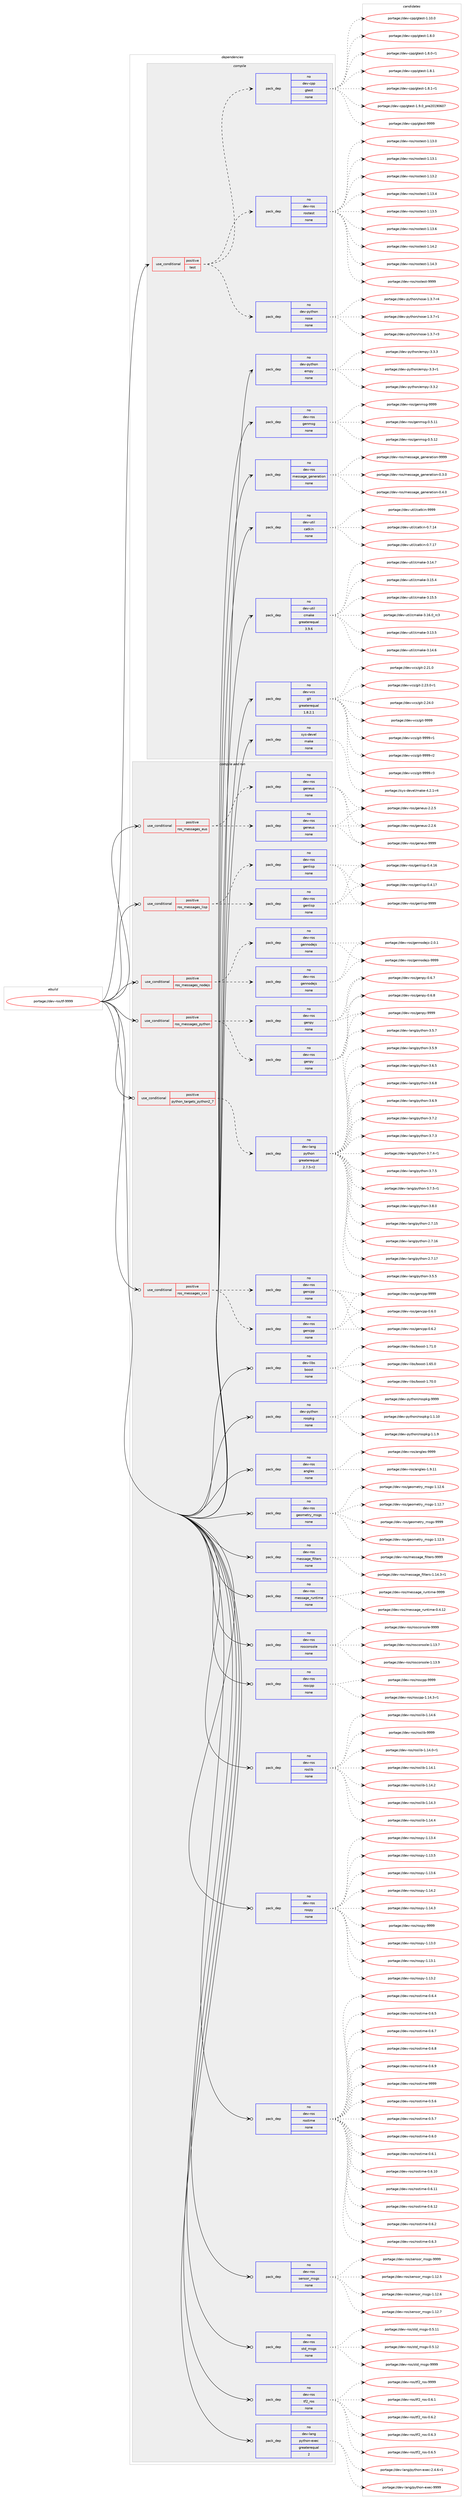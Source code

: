digraph prolog {

# *************
# Graph options
# *************

newrank=true;
concentrate=true;
compound=true;
graph [rankdir=LR,fontname=Helvetica,fontsize=10,ranksep=1.5];#, ranksep=2.5, nodesep=0.2];
edge  [arrowhead=vee];
node  [fontname=Helvetica,fontsize=10];

# **********
# The ebuild
# **********

subgraph cluster_leftcol {
color=gray;
rank=same;
label=<<i>ebuild</i>>;
id [label="portage://dev-ros/tf-9999", color=red, width=4, href="../dev-ros/tf-9999.svg"];
}

# ****************
# The dependencies
# ****************

subgraph cluster_midcol {
color=gray;
label=<<i>dependencies</i>>;
subgraph cluster_compile {
fillcolor="#eeeeee";
style=filled;
label=<<i>compile</i>>;
subgraph cond45490 {
dependency205783 [label=<<TABLE BORDER="0" CELLBORDER="1" CELLSPACING="0" CELLPADDING="4"><TR><TD ROWSPAN="3" CELLPADDING="10">use_conditional</TD></TR><TR><TD>positive</TD></TR><TR><TD>test</TD></TR></TABLE>>, shape=none, color=red];
subgraph pack156865 {
dependency205784 [label=<<TABLE BORDER="0" CELLBORDER="1" CELLSPACING="0" CELLPADDING="4" WIDTH="220"><TR><TD ROWSPAN="6" CELLPADDING="30">pack_dep</TD></TR><TR><TD WIDTH="110">no</TD></TR><TR><TD>dev-ros</TD></TR><TR><TD>rostest</TD></TR><TR><TD>none</TD></TR><TR><TD></TD></TR></TABLE>>, shape=none, color=blue];
}
dependency205783:e -> dependency205784:w [weight=20,style="dashed",arrowhead="vee"];
subgraph pack156866 {
dependency205785 [label=<<TABLE BORDER="0" CELLBORDER="1" CELLSPACING="0" CELLPADDING="4" WIDTH="220"><TR><TD ROWSPAN="6" CELLPADDING="30">pack_dep</TD></TR><TR><TD WIDTH="110">no</TD></TR><TR><TD>dev-cpp</TD></TR><TR><TD>gtest</TD></TR><TR><TD>none</TD></TR><TR><TD></TD></TR></TABLE>>, shape=none, color=blue];
}
dependency205783:e -> dependency205785:w [weight=20,style="dashed",arrowhead="vee"];
subgraph pack156867 {
dependency205786 [label=<<TABLE BORDER="0" CELLBORDER="1" CELLSPACING="0" CELLPADDING="4" WIDTH="220"><TR><TD ROWSPAN="6" CELLPADDING="30">pack_dep</TD></TR><TR><TD WIDTH="110">no</TD></TR><TR><TD>dev-python</TD></TR><TR><TD>nose</TD></TR><TR><TD>none</TD></TR><TR><TD></TD></TR></TABLE>>, shape=none, color=blue];
}
dependency205783:e -> dependency205786:w [weight=20,style="dashed",arrowhead="vee"];
}
id:e -> dependency205783:w [weight=20,style="solid",arrowhead="vee"];
subgraph pack156868 {
dependency205787 [label=<<TABLE BORDER="0" CELLBORDER="1" CELLSPACING="0" CELLPADDING="4" WIDTH="220"><TR><TD ROWSPAN="6" CELLPADDING="30">pack_dep</TD></TR><TR><TD WIDTH="110">no</TD></TR><TR><TD>dev-python</TD></TR><TR><TD>empy</TD></TR><TR><TD>none</TD></TR><TR><TD></TD></TR></TABLE>>, shape=none, color=blue];
}
id:e -> dependency205787:w [weight=20,style="solid",arrowhead="vee"];
subgraph pack156869 {
dependency205788 [label=<<TABLE BORDER="0" CELLBORDER="1" CELLSPACING="0" CELLPADDING="4" WIDTH="220"><TR><TD ROWSPAN="6" CELLPADDING="30">pack_dep</TD></TR><TR><TD WIDTH="110">no</TD></TR><TR><TD>dev-ros</TD></TR><TR><TD>genmsg</TD></TR><TR><TD>none</TD></TR><TR><TD></TD></TR></TABLE>>, shape=none, color=blue];
}
id:e -> dependency205788:w [weight=20,style="solid",arrowhead="vee"];
subgraph pack156870 {
dependency205789 [label=<<TABLE BORDER="0" CELLBORDER="1" CELLSPACING="0" CELLPADDING="4" WIDTH="220"><TR><TD ROWSPAN="6" CELLPADDING="30">pack_dep</TD></TR><TR><TD WIDTH="110">no</TD></TR><TR><TD>dev-ros</TD></TR><TR><TD>message_generation</TD></TR><TR><TD>none</TD></TR><TR><TD></TD></TR></TABLE>>, shape=none, color=blue];
}
id:e -> dependency205789:w [weight=20,style="solid",arrowhead="vee"];
subgraph pack156871 {
dependency205790 [label=<<TABLE BORDER="0" CELLBORDER="1" CELLSPACING="0" CELLPADDING="4" WIDTH="220"><TR><TD ROWSPAN="6" CELLPADDING="30">pack_dep</TD></TR><TR><TD WIDTH="110">no</TD></TR><TR><TD>dev-util</TD></TR><TR><TD>catkin</TD></TR><TR><TD>none</TD></TR><TR><TD></TD></TR></TABLE>>, shape=none, color=blue];
}
id:e -> dependency205790:w [weight=20,style="solid",arrowhead="vee"];
subgraph pack156872 {
dependency205791 [label=<<TABLE BORDER="0" CELLBORDER="1" CELLSPACING="0" CELLPADDING="4" WIDTH="220"><TR><TD ROWSPAN="6" CELLPADDING="30">pack_dep</TD></TR><TR><TD WIDTH="110">no</TD></TR><TR><TD>dev-util</TD></TR><TR><TD>cmake</TD></TR><TR><TD>greaterequal</TD></TR><TR><TD>3.9.6</TD></TR></TABLE>>, shape=none, color=blue];
}
id:e -> dependency205791:w [weight=20,style="solid",arrowhead="vee"];
subgraph pack156873 {
dependency205792 [label=<<TABLE BORDER="0" CELLBORDER="1" CELLSPACING="0" CELLPADDING="4" WIDTH="220"><TR><TD ROWSPAN="6" CELLPADDING="30">pack_dep</TD></TR><TR><TD WIDTH="110">no</TD></TR><TR><TD>dev-vcs</TD></TR><TR><TD>git</TD></TR><TR><TD>greaterequal</TD></TR><TR><TD>1.8.2.1</TD></TR></TABLE>>, shape=none, color=blue];
}
id:e -> dependency205792:w [weight=20,style="solid",arrowhead="vee"];
subgraph pack156874 {
dependency205793 [label=<<TABLE BORDER="0" CELLBORDER="1" CELLSPACING="0" CELLPADDING="4" WIDTH="220"><TR><TD ROWSPAN="6" CELLPADDING="30">pack_dep</TD></TR><TR><TD WIDTH="110">no</TD></TR><TR><TD>sys-devel</TD></TR><TR><TD>make</TD></TR><TR><TD>none</TD></TR><TR><TD></TD></TR></TABLE>>, shape=none, color=blue];
}
id:e -> dependency205793:w [weight=20,style="solid",arrowhead="vee"];
}
subgraph cluster_compileandrun {
fillcolor="#eeeeee";
style=filled;
label=<<i>compile and run</i>>;
subgraph cond45491 {
dependency205794 [label=<<TABLE BORDER="0" CELLBORDER="1" CELLSPACING="0" CELLPADDING="4"><TR><TD ROWSPAN="3" CELLPADDING="10">use_conditional</TD></TR><TR><TD>positive</TD></TR><TR><TD>python_targets_python2_7</TD></TR></TABLE>>, shape=none, color=red];
subgraph pack156875 {
dependency205795 [label=<<TABLE BORDER="0" CELLBORDER="1" CELLSPACING="0" CELLPADDING="4" WIDTH="220"><TR><TD ROWSPAN="6" CELLPADDING="30">pack_dep</TD></TR><TR><TD WIDTH="110">no</TD></TR><TR><TD>dev-lang</TD></TR><TR><TD>python</TD></TR><TR><TD>greaterequal</TD></TR><TR><TD>2.7.5-r2</TD></TR></TABLE>>, shape=none, color=blue];
}
dependency205794:e -> dependency205795:w [weight=20,style="dashed",arrowhead="vee"];
}
id:e -> dependency205794:w [weight=20,style="solid",arrowhead="odotvee"];
subgraph cond45492 {
dependency205796 [label=<<TABLE BORDER="0" CELLBORDER="1" CELLSPACING="0" CELLPADDING="4"><TR><TD ROWSPAN="3" CELLPADDING="10">use_conditional</TD></TR><TR><TD>positive</TD></TR><TR><TD>ros_messages_cxx</TD></TR></TABLE>>, shape=none, color=red];
subgraph pack156876 {
dependency205797 [label=<<TABLE BORDER="0" CELLBORDER="1" CELLSPACING="0" CELLPADDING="4" WIDTH="220"><TR><TD ROWSPAN="6" CELLPADDING="30">pack_dep</TD></TR><TR><TD WIDTH="110">no</TD></TR><TR><TD>dev-ros</TD></TR><TR><TD>gencpp</TD></TR><TR><TD>none</TD></TR><TR><TD></TD></TR></TABLE>>, shape=none, color=blue];
}
dependency205796:e -> dependency205797:w [weight=20,style="dashed",arrowhead="vee"];
subgraph pack156877 {
dependency205798 [label=<<TABLE BORDER="0" CELLBORDER="1" CELLSPACING="0" CELLPADDING="4" WIDTH="220"><TR><TD ROWSPAN="6" CELLPADDING="30">pack_dep</TD></TR><TR><TD WIDTH="110">no</TD></TR><TR><TD>dev-ros</TD></TR><TR><TD>gencpp</TD></TR><TR><TD>none</TD></TR><TR><TD></TD></TR></TABLE>>, shape=none, color=blue];
}
dependency205796:e -> dependency205798:w [weight=20,style="dashed",arrowhead="vee"];
}
id:e -> dependency205796:w [weight=20,style="solid",arrowhead="odotvee"];
subgraph cond45493 {
dependency205799 [label=<<TABLE BORDER="0" CELLBORDER="1" CELLSPACING="0" CELLPADDING="4"><TR><TD ROWSPAN="3" CELLPADDING="10">use_conditional</TD></TR><TR><TD>positive</TD></TR><TR><TD>ros_messages_eus</TD></TR></TABLE>>, shape=none, color=red];
subgraph pack156878 {
dependency205800 [label=<<TABLE BORDER="0" CELLBORDER="1" CELLSPACING="0" CELLPADDING="4" WIDTH="220"><TR><TD ROWSPAN="6" CELLPADDING="30">pack_dep</TD></TR><TR><TD WIDTH="110">no</TD></TR><TR><TD>dev-ros</TD></TR><TR><TD>geneus</TD></TR><TR><TD>none</TD></TR><TR><TD></TD></TR></TABLE>>, shape=none, color=blue];
}
dependency205799:e -> dependency205800:w [weight=20,style="dashed",arrowhead="vee"];
subgraph pack156879 {
dependency205801 [label=<<TABLE BORDER="0" CELLBORDER="1" CELLSPACING="0" CELLPADDING="4" WIDTH="220"><TR><TD ROWSPAN="6" CELLPADDING="30">pack_dep</TD></TR><TR><TD WIDTH="110">no</TD></TR><TR><TD>dev-ros</TD></TR><TR><TD>geneus</TD></TR><TR><TD>none</TD></TR><TR><TD></TD></TR></TABLE>>, shape=none, color=blue];
}
dependency205799:e -> dependency205801:w [weight=20,style="dashed",arrowhead="vee"];
}
id:e -> dependency205799:w [weight=20,style="solid",arrowhead="odotvee"];
subgraph cond45494 {
dependency205802 [label=<<TABLE BORDER="0" CELLBORDER="1" CELLSPACING="0" CELLPADDING="4"><TR><TD ROWSPAN="3" CELLPADDING="10">use_conditional</TD></TR><TR><TD>positive</TD></TR><TR><TD>ros_messages_lisp</TD></TR></TABLE>>, shape=none, color=red];
subgraph pack156880 {
dependency205803 [label=<<TABLE BORDER="0" CELLBORDER="1" CELLSPACING="0" CELLPADDING="4" WIDTH="220"><TR><TD ROWSPAN="6" CELLPADDING="30">pack_dep</TD></TR><TR><TD WIDTH="110">no</TD></TR><TR><TD>dev-ros</TD></TR><TR><TD>genlisp</TD></TR><TR><TD>none</TD></TR><TR><TD></TD></TR></TABLE>>, shape=none, color=blue];
}
dependency205802:e -> dependency205803:w [weight=20,style="dashed",arrowhead="vee"];
subgraph pack156881 {
dependency205804 [label=<<TABLE BORDER="0" CELLBORDER="1" CELLSPACING="0" CELLPADDING="4" WIDTH="220"><TR><TD ROWSPAN="6" CELLPADDING="30">pack_dep</TD></TR><TR><TD WIDTH="110">no</TD></TR><TR><TD>dev-ros</TD></TR><TR><TD>genlisp</TD></TR><TR><TD>none</TD></TR><TR><TD></TD></TR></TABLE>>, shape=none, color=blue];
}
dependency205802:e -> dependency205804:w [weight=20,style="dashed",arrowhead="vee"];
}
id:e -> dependency205802:w [weight=20,style="solid",arrowhead="odotvee"];
subgraph cond45495 {
dependency205805 [label=<<TABLE BORDER="0" CELLBORDER="1" CELLSPACING="0" CELLPADDING="4"><TR><TD ROWSPAN="3" CELLPADDING="10">use_conditional</TD></TR><TR><TD>positive</TD></TR><TR><TD>ros_messages_nodejs</TD></TR></TABLE>>, shape=none, color=red];
subgraph pack156882 {
dependency205806 [label=<<TABLE BORDER="0" CELLBORDER="1" CELLSPACING="0" CELLPADDING="4" WIDTH="220"><TR><TD ROWSPAN="6" CELLPADDING="30">pack_dep</TD></TR><TR><TD WIDTH="110">no</TD></TR><TR><TD>dev-ros</TD></TR><TR><TD>gennodejs</TD></TR><TR><TD>none</TD></TR><TR><TD></TD></TR></TABLE>>, shape=none, color=blue];
}
dependency205805:e -> dependency205806:w [weight=20,style="dashed",arrowhead="vee"];
subgraph pack156883 {
dependency205807 [label=<<TABLE BORDER="0" CELLBORDER="1" CELLSPACING="0" CELLPADDING="4" WIDTH="220"><TR><TD ROWSPAN="6" CELLPADDING="30">pack_dep</TD></TR><TR><TD WIDTH="110">no</TD></TR><TR><TD>dev-ros</TD></TR><TR><TD>gennodejs</TD></TR><TR><TD>none</TD></TR><TR><TD></TD></TR></TABLE>>, shape=none, color=blue];
}
dependency205805:e -> dependency205807:w [weight=20,style="dashed",arrowhead="vee"];
}
id:e -> dependency205805:w [weight=20,style="solid",arrowhead="odotvee"];
subgraph cond45496 {
dependency205808 [label=<<TABLE BORDER="0" CELLBORDER="1" CELLSPACING="0" CELLPADDING="4"><TR><TD ROWSPAN="3" CELLPADDING="10">use_conditional</TD></TR><TR><TD>positive</TD></TR><TR><TD>ros_messages_python</TD></TR></TABLE>>, shape=none, color=red];
subgraph pack156884 {
dependency205809 [label=<<TABLE BORDER="0" CELLBORDER="1" CELLSPACING="0" CELLPADDING="4" WIDTH="220"><TR><TD ROWSPAN="6" CELLPADDING="30">pack_dep</TD></TR><TR><TD WIDTH="110">no</TD></TR><TR><TD>dev-ros</TD></TR><TR><TD>genpy</TD></TR><TR><TD>none</TD></TR><TR><TD></TD></TR></TABLE>>, shape=none, color=blue];
}
dependency205808:e -> dependency205809:w [weight=20,style="dashed",arrowhead="vee"];
subgraph pack156885 {
dependency205810 [label=<<TABLE BORDER="0" CELLBORDER="1" CELLSPACING="0" CELLPADDING="4" WIDTH="220"><TR><TD ROWSPAN="6" CELLPADDING="30">pack_dep</TD></TR><TR><TD WIDTH="110">no</TD></TR><TR><TD>dev-ros</TD></TR><TR><TD>genpy</TD></TR><TR><TD>none</TD></TR><TR><TD></TD></TR></TABLE>>, shape=none, color=blue];
}
dependency205808:e -> dependency205810:w [weight=20,style="dashed",arrowhead="vee"];
}
id:e -> dependency205808:w [weight=20,style="solid",arrowhead="odotvee"];
subgraph pack156886 {
dependency205811 [label=<<TABLE BORDER="0" CELLBORDER="1" CELLSPACING="0" CELLPADDING="4" WIDTH="220"><TR><TD ROWSPAN="6" CELLPADDING="30">pack_dep</TD></TR><TR><TD WIDTH="110">no</TD></TR><TR><TD>dev-lang</TD></TR><TR><TD>python-exec</TD></TR><TR><TD>greaterequal</TD></TR><TR><TD>2</TD></TR></TABLE>>, shape=none, color=blue];
}
id:e -> dependency205811:w [weight=20,style="solid",arrowhead="odotvee"];
subgraph pack156887 {
dependency205812 [label=<<TABLE BORDER="0" CELLBORDER="1" CELLSPACING="0" CELLPADDING="4" WIDTH="220"><TR><TD ROWSPAN="6" CELLPADDING="30">pack_dep</TD></TR><TR><TD WIDTH="110">no</TD></TR><TR><TD>dev-libs</TD></TR><TR><TD>boost</TD></TR><TR><TD>none</TD></TR><TR><TD></TD></TR></TABLE>>, shape=none, color=blue];
}
id:e -> dependency205812:w [weight=20,style="solid",arrowhead="odotvee"];
subgraph pack156888 {
dependency205813 [label=<<TABLE BORDER="0" CELLBORDER="1" CELLSPACING="0" CELLPADDING="4" WIDTH="220"><TR><TD ROWSPAN="6" CELLPADDING="30">pack_dep</TD></TR><TR><TD WIDTH="110">no</TD></TR><TR><TD>dev-python</TD></TR><TR><TD>rospkg</TD></TR><TR><TD>none</TD></TR><TR><TD></TD></TR></TABLE>>, shape=none, color=blue];
}
id:e -> dependency205813:w [weight=20,style="solid",arrowhead="odotvee"];
subgraph pack156889 {
dependency205814 [label=<<TABLE BORDER="0" CELLBORDER="1" CELLSPACING="0" CELLPADDING="4" WIDTH="220"><TR><TD ROWSPAN="6" CELLPADDING="30">pack_dep</TD></TR><TR><TD WIDTH="110">no</TD></TR><TR><TD>dev-ros</TD></TR><TR><TD>angles</TD></TR><TR><TD>none</TD></TR><TR><TD></TD></TR></TABLE>>, shape=none, color=blue];
}
id:e -> dependency205814:w [weight=20,style="solid",arrowhead="odotvee"];
subgraph pack156890 {
dependency205815 [label=<<TABLE BORDER="0" CELLBORDER="1" CELLSPACING="0" CELLPADDING="4" WIDTH="220"><TR><TD ROWSPAN="6" CELLPADDING="30">pack_dep</TD></TR><TR><TD WIDTH="110">no</TD></TR><TR><TD>dev-ros</TD></TR><TR><TD>geometry_msgs</TD></TR><TR><TD>none</TD></TR><TR><TD></TD></TR></TABLE>>, shape=none, color=blue];
}
id:e -> dependency205815:w [weight=20,style="solid",arrowhead="odotvee"];
subgraph pack156891 {
dependency205816 [label=<<TABLE BORDER="0" CELLBORDER="1" CELLSPACING="0" CELLPADDING="4" WIDTH="220"><TR><TD ROWSPAN="6" CELLPADDING="30">pack_dep</TD></TR><TR><TD WIDTH="110">no</TD></TR><TR><TD>dev-ros</TD></TR><TR><TD>message_filters</TD></TR><TR><TD>none</TD></TR><TR><TD></TD></TR></TABLE>>, shape=none, color=blue];
}
id:e -> dependency205816:w [weight=20,style="solid",arrowhead="odotvee"];
subgraph pack156892 {
dependency205817 [label=<<TABLE BORDER="0" CELLBORDER="1" CELLSPACING="0" CELLPADDING="4" WIDTH="220"><TR><TD ROWSPAN="6" CELLPADDING="30">pack_dep</TD></TR><TR><TD WIDTH="110">no</TD></TR><TR><TD>dev-ros</TD></TR><TR><TD>message_runtime</TD></TR><TR><TD>none</TD></TR><TR><TD></TD></TR></TABLE>>, shape=none, color=blue];
}
id:e -> dependency205817:w [weight=20,style="solid",arrowhead="odotvee"];
subgraph pack156893 {
dependency205818 [label=<<TABLE BORDER="0" CELLBORDER="1" CELLSPACING="0" CELLPADDING="4" WIDTH="220"><TR><TD ROWSPAN="6" CELLPADDING="30">pack_dep</TD></TR><TR><TD WIDTH="110">no</TD></TR><TR><TD>dev-ros</TD></TR><TR><TD>rosconsole</TD></TR><TR><TD>none</TD></TR><TR><TD></TD></TR></TABLE>>, shape=none, color=blue];
}
id:e -> dependency205818:w [weight=20,style="solid",arrowhead="odotvee"];
subgraph pack156894 {
dependency205819 [label=<<TABLE BORDER="0" CELLBORDER="1" CELLSPACING="0" CELLPADDING="4" WIDTH="220"><TR><TD ROWSPAN="6" CELLPADDING="30">pack_dep</TD></TR><TR><TD WIDTH="110">no</TD></TR><TR><TD>dev-ros</TD></TR><TR><TD>roscpp</TD></TR><TR><TD>none</TD></TR><TR><TD></TD></TR></TABLE>>, shape=none, color=blue];
}
id:e -> dependency205819:w [weight=20,style="solid",arrowhead="odotvee"];
subgraph pack156895 {
dependency205820 [label=<<TABLE BORDER="0" CELLBORDER="1" CELLSPACING="0" CELLPADDING="4" WIDTH="220"><TR><TD ROWSPAN="6" CELLPADDING="30">pack_dep</TD></TR><TR><TD WIDTH="110">no</TD></TR><TR><TD>dev-ros</TD></TR><TR><TD>roslib</TD></TR><TR><TD>none</TD></TR><TR><TD></TD></TR></TABLE>>, shape=none, color=blue];
}
id:e -> dependency205820:w [weight=20,style="solid",arrowhead="odotvee"];
subgraph pack156896 {
dependency205821 [label=<<TABLE BORDER="0" CELLBORDER="1" CELLSPACING="0" CELLPADDING="4" WIDTH="220"><TR><TD ROWSPAN="6" CELLPADDING="30">pack_dep</TD></TR><TR><TD WIDTH="110">no</TD></TR><TR><TD>dev-ros</TD></TR><TR><TD>rospy</TD></TR><TR><TD>none</TD></TR><TR><TD></TD></TR></TABLE>>, shape=none, color=blue];
}
id:e -> dependency205821:w [weight=20,style="solid",arrowhead="odotvee"];
subgraph pack156897 {
dependency205822 [label=<<TABLE BORDER="0" CELLBORDER="1" CELLSPACING="0" CELLPADDING="4" WIDTH="220"><TR><TD ROWSPAN="6" CELLPADDING="30">pack_dep</TD></TR><TR><TD WIDTH="110">no</TD></TR><TR><TD>dev-ros</TD></TR><TR><TD>rostime</TD></TR><TR><TD>none</TD></TR><TR><TD></TD></TR></TABLE>>, shape=none, color=blue];
}
id:e -> dependency205822:w [weight=20,style="solid",arrowhead="odotvee"];
subgraph pack156898 {
dependency205823 [label=<<TABLE BORDER="0" CELLBORDER="1" CELLSPACING="0" CELLPADDING="4" WIDTH="220"><TR><TD ROWSPAN="6" CELLPADDING="30">pack_dep</TD></TR><TR><TD WIDTH="110">no</TD></TR><TR><TD>dev-ros</TD></TR><TR><TD>sensor_msgs</TD></TR><TR><TD>none</TD></TR><TR><TD></TD></TR></TABLE>>, shape=none, color=blue];
}
id:e -> dependency205823:w [weight=20,style="solid",arrowhead="odotvee"];
subgraph pack156899 {
dependency205824 [label=<<TABLE BORDER="0" CELLBORDER="1" CELLSPACING="0" CELLPADDING="4" WIDTH="220"><TR><TD ROWSPAN="6" CELLPADDING="30">pack_dep</TD></TR><TR><TD WIDTH="110">no</TD></TR><TR><TD>dev-ros</TD></TR><TR><TD>std_msgs</TD></TR><TR><TD>none</TD></TR><TR><TD></TD></TR></TABLE>>, shape=none, color=blue];
}
id:e -> dependency205824:w [weight=20,style="solid",arrowhead="odotvee"];
subgraph pack156900 {
dependency205825 [label=<<TABLE BORDER="0" CELLBORDER="1" CELLSPACING="0" CELLPADDING="4" WIDTH="220"><TR><TD ROWSPAN="6" CELLPADDING="30">pack_dep</TD></TR><TR><TD WIDTH="110">no</TD></TR><TR><TD>dev-ros</TD></TR><TR><TD>tf2_ros</TD></TR><TR><TD>none</TD></TR><TR><TD></TD></TR></TABLE>>, shape=none, color=blue];
}
id:e -> dependency205825:w [weight=20,style="solid",arrowhead="odotvee"];
}
subgraph cluster_run {
fillcolor="#eeeeee";
style=filled;
label=<<i>run</i>>;
}
}

# **************
# The candidates
# **************

subgraph cluster_choices {
rank=same;
color=gray;
label=<<i>candidates</i>>;

subgraph choice156865 {
color=black;
nodesep=1;
choiceportage100101118451141111154711411111511610111511645494649514648 [label="portage://dev-ros/rostest-1.13.0", color=red, width=4,href="../dev-ros/rostest-1.13.0.svg"];
choiceportage100101118451141111154711411111511610111511645494649514649 [label="portage://dev-ros/rostest-1.13.1", color=red, width=4,href="../dev-ros/rostest-1.13.1.svg"];
choiceportage100101118451141111154711411111511610111511645494649514650 [label="portage://dev-ros/rostest-1.13.2", color=red, width=4,href="../dev-ros/rostest-1.13.2.svg"];
choiceportage100101118451141111154711411111511610111511645494649514652 [label="portage://dev-ros/rostest-1.13.4", color=red, width=4,href="../dev-ros/rostest-1.13.4.svg"];
choiceportage100101118451141111154711411111511610111511645494649514653 [label="portage://dev-ros/rostest-1.13.5", color=red, width=4,href="../dev-ros/rostest-1.13.5.svg"];
choiceportage100101118451141111154711411111511610111511645494649514654 [label="portage://dev-ros/rostest-1.13.6", color=red, width=4,href="../dev-ros/rostest-1.13.6.svg"];
choiceportage100101118451141111154711411111511610111511645494649524650 [label="portage://dev-ros/rostest-1.14.2", color=red, width=4,href="../dev-ros/rostest-1.14.2.svg"];
choiceportage100101118451141111154711411111511610111511645494649524651 [label="portage://dev-ros/rostest-1.14.3", color=red, width=4,href="../dev-ros/rostest-1.14.3.svg"];
choiceportage10010111845114111115471141111151161011151164557575757 [label="portage://dev-ros/rostest-9999", color=red, width=4,href="../dev-ros/rostest-9999.svg"];
dependency205784:e -> choiceportage100101118451141111154711411111511610111511645494649514648:w [style=dotted,weight="100"];
dependency205784:e -> choiceportage100101118451141111154711411111511610111511645494649514649:w [style=dotted,weight="100"];
dependency205784:e -> choiceportage100101118451141111154711411111511610111511645494649514650:w [style=dotted,weight="100"];
dependency205784:e -> choiceportage100101118451141111154711411111511610111511645494649514652:w [style=dotted,weight="100"];
dependency205784:e -> choiceportage100101118451141111154711411111511610111511645494649514653:w [style=dotted,weight="100"];
dependency205784:e -> choiceportage100101118451141111154711411111511610111511645494649514654:w [style=dotted,weight="100"];
dependency205784:e -> choiceportage100101118451141111154711411111511610111511645494649524650:w [style=dotted,weight="100"];
dependency205784:e -> choiceportage100101118451141111154711411111511610111511645494649524651:w [style=dotted,weight="100"];
dependency205784:e -> choiceportage10010111845114111115471141111151161011151164557575757:w [style=dotted,weight="100"];
}
subgraph choice156866 {
color=black;
nodesep=1;
choiceportage10010111845991121124710311610111511645494649484648 [label="portage://dev-cpp/gtest-1.10.0", color=red, width=4,href="../dev-cpp/gtest-1.10.0.svg"];
choiceportage100101118459911211247103116101115116454946564648 [label="portage://dev-cpp/gtest-1.8.0", color=red, width=4,href="../dev-cpp/gtest-1.8.0.svg"];
choiceportage1001011184599112112471031161011151164549465646484511449 [label="portage://dev-cpp/gtest-1.8.0-r1", color=red, width=4,href="../dev-cpp/gtest-1.8.0-r1.svg"];
choiceportage100101118459911211247103116101115116454946564649 [label="portage://dev-cpp/gtest-1.8.1", color=red, width=4,href="../dev-cpp/gtest-1.8.1.svg"];
choiceportage1001011184599112112471031161011151164549465646494511449 [label="portage://dev-cpp/gtest-1.8.1-r1", color=red, width=4,href="../dev-cpp/gtest-1.8.1-r1.svg"];
choiceportage100101118459911211247103116101115116454946574648951121141015048495748544855 [label="portage://dev-cpp/gtest-1.9.0_pre20190607", color=red, width=4,href="../dev-cpp/gtest-1.9.0_pre20190607.svg"];
choiceportage1001011184599112112471031161011151164557575757 [label="portage://dev-cpp/gtest-9999", color=red, width=4,href="../dev-cpp/gtest-9999.svg"];
dependency205785:e -> choiceportage10010111845991121124710311610111511645494649484648:w [style=dotted,weight="100"];
dependency205785:e -> choiceportage100101118459911211247103116101115116454946564648:w [style=dotted,weight="100"];
dependency205785:e -> choiceportage1001011184599112112471031161011151164549465646484511449:w [style=dotted,weight="100"];
dependency205785:e -> choiceportage100101118459911211247103116101115116454946564649:w [style=dotted,weight="100"];
dependency205785:e -> choiceportage1001011184599112112471031161011151164549465646494511449:w [style=dotted,weight="100"];
dependency205785:e -> choiceportage100101118459911211247103116101115116454946574648951121141015048495748544855:w [style=dotted,weight="100"];
dependency205785:e -> choiceportage1001011184599112112471031161011151164557575757:w [style=dotted,weight="100"];
}
subgraph choice156867 {
color=black;
nodesep=1;
choiceportage10010111845112121116104111110471101111151014549465146554511449 [label="portage://dev-python/nose-1.3.7-r1", color=red, width=4,href="../dev-python/nose-1.3.7-r1.svg"];
choiceportage10010111845112121116104111110471101111151014549465146554511451 [label="portage://dev-python/nose-1.3.7-r3", color=red, width=4,href="../dev-python/nose-1.3.7-r3.svg"];
choiceportage10010111845112121116104111110471101111151014549465146554511452 [label="portage://dev-python/nose-1.3.7-r4", color=red, width=4,href="../dev-python/nose-1.3.7-r4.svg"];
dependency205786:e -> choiceportage10010111845112121116104111110471101111151014549465146554511449:w [style=dotted,weight="100"];
dependency205786:e -> choiceportage10010111845112121116104111110471101111151014549465146554511451:w [style=dotted,weight="100"];
dependency205786:e -> choiceportage10010111845112121116104111110471101111151014549465146554511452:w [style=dotted,weight="100"];
}
subgraph choice156868 {
color=black;
nodesep=1;
choiceportage1001011184511212111610411111047101109112121455146514511449 [label="portage://dev-python/empy-3.3-r1", color=red, width=4,href="../dev-python/empy-3.3-r1.svg"];
choiceportage1001011184511212111610411111047101109112121455146514650 [label="portage://dev-python/empy-3.3.2", color=red, width=4,href="../dev-python/empy-3.3.2.svg"];
choiceportage1001011184511212111610411111047101109112121455146514651 [label="portage://dev-python/empy-3.3.3", color=red, width=4,href="../dev-python/empy-3.3.3.svg"];
dependency205787:e -> choiceportage1001011184511212111610411111047101109112121455146514511449:w [style=dotted,weight="100"];
dependency205787:e -> choiceportage1001011184511212111610411111047101109112121455146514650:w [style=dotted,weight="100"];
dependency205787:e -> choiceportage1001011184511212111610411111047101109112121455146514651:w [style=dotted,weight="100"];
}
subgraph choice156869 {
color=black;
nodesep=1;
choiceportage100101118451141111154710310111010911510345484653464949 [label="portage://dev-ros/genmsg-0.5.11", color=red, width=4,href="../dev-ros/genmsg-0.5.11.svg"];
choiceportage100101118451141111154710310111010911510345484653464950 [label="portage://dev-ros/genmsg-0.5.12", color=red, width=4,href="../dev-ros/genmsg-0.5.12.svg"];
choiceportage10010111845114111115471031011101091151034557575757 [label="portage://dev-ros/genmsg-9999", color=red, width=4,href="../dev-ros/genmsg-9999.svg"];
dependency205788:e -> choiceportage100101118451141111154710310111010911510345484653464949:w [style=dotted,weight="100"];
dependency205788:e -> choiceportage100101118451141111154710310111010911510345484653464950:w [style=dotted,weight="100"];
dependency205788:e -> choiceportage10010111845114111115471031011101091151034557575757:w [style=dotted,weight="100"];
}
subgraph choice156870 {
color=black;
nodesep=1;
choiceportage1001011184511411111547109101115115971031019510310111010111497116105111110454846514648 [label="portage://dev-ros/message_generation-0.3.0", color=red, width=4,href="../dev-ros/message_generation-0.3.0.svg"];
choiceportage1001011184511411111547109101115115971031019510310111010111497116105111110454846524648 [label="portage://dev-ros/message_generation-0.4.0", color=red, width=4,href="../dev-ros/message_generation-0.4.0.svg"];
choiceportage10010111845114111115471091011151159710310195103101110101114971161051111104557575757 [label="portage://dev-ros/message_generation-9999", color=red, width=4,href="../dev-ros/message_generation-9999.svg"];
dependency205789:e -> choiceportage1001011184511411111547109101115115971031019510310111010111497116105111110454846514648:w [style=dotted,weight="100"];
dependency205789:e -> choiceportage1001011184511411111547109101115115971031019510310111010111497116105111110454846524648:w [style=dotted,weight="100"];
dependency205789:e -> choiceportage10010111845114111115471091011151159710310195103101110101114971161051111104557575757:w [style=dotted,weight="100"];
}
subgraph choice156871 {
color=black;
nodesep=1;
choiceportage1001011184511711610510847999711610710511045484655464952 [label="portage://dev-util/catkin-0.7.14", color=red, width=4,href="../dev-util/catkin-0.7.14.svg"];
choiceportage1001011184511711610510847999711610710511045484655464955 [label="portage://dev-util/catkin-0.7.17", color=red, width=4,href="../dev-util/catkin-0.7.17.svg"];
choiceportage100101118451171161051084799971161071051104557575757 [label="portage://dev-util/catkin-9999", color=red, width=4,href="../dev-util/catkin-9999.svg"];
dependency205790:e -> choiceportage1001011184511711610510847999711610710511045484655464952:w [style=dotted,weight="100"];
dependency205790:e -> choiceportage1001011184511711610510847999711610710511045484655464955:w [style=dotted,weight="100"];
dependency205790:e -> choiceportage100101118451171161051084799971161071051104557575757:w [style=dotted,weight="100"];
}
subgraph choice156872 {
color=black;
nodesep=1;
choiceportage1001011184511711610510847991099710710145514649514653 [label="portage://dev-util/cmake-3.13.5", color=red, width=4,href="../dev-util/cmake-3.13.5.svg"];
choiceportage1001011184511711610510847991099710710145514649524654 [label="portage://dev-util/cmake-3.14.6", color=red, width=4,href="../dev-util/cmake-3.14.6.svg"];
choiceportage1001011184511711610510847991099710710145514649524655 [label="portage://dev-util/cmake-3.14.7", color=red, width=4,href="../dev-util/cmake-3.14.7.svg"];
choiceportage1001011184511711610510847991099710710145514649534652 [label="portage://dev-util/cmake-3.15.4", color=red, width=4,href="../dev-util/cmake-3.15.4.svg"];
choiceportage1001011184511711610510847991099710710145514649534653 [label="portage://dev-util/cmake-3.15.5", color=red, width=4,href="../dev-util/cmake-3.15.5.svg"];
choiceportage1001011184511711610510847991099710710145514649544648951149951 [label="portage://dev-util/cmake-3.16.0_rc3", color=red, width=4,href="../dev-util/cmake-3.16.0_rc3.svg"];
dependency205791:e -> choiceportage1001011184511711610510847991099710710145514649514653:w [style=dotted,weight="100"];
dependency205791:e -> choiceportage1001011184511711610510847991099710710145514649524654:w [style=dotted,weight="100"];
dependency205791:e -> choiceportage1001011184511711610510847991099710710145514649524655:w [style=dotted,weight="100"];
dependency205791:e -> choiceportage1001011184511711610510847991099710710145514649534652:w [style=dotted,weight="100"];
dependency205791:e -> choiceportage1001011184511711610510847991099710710145514649534653:w [style=dotted,weight="100"];
dependency205791:e -> choiceportage1001011184511711610510847991099710710145514649544648951149951:w [style=dotted,weight="100"];
}
subgraph choice156873 {
color=black;
nodesep=1;
choiceportage10010111845118991154710310511645504650494648 [label="portage://dev-vcs/git-2.21.0", color=red, width=4,href="../dev-vcs/git-2.21.0.svg"];
choiceportage100101118451189911547103105116455046505146484511449 [label="portage://dev-vcs/git-2.23.0-r1", color=red, width=4,href="../dev-vcs/git-2.23.0-r1.svg"];
choiceportage10010111845118991154710310511645504650524648 [label="portage://dev-vcs/git-2.24.0", color=red, width=4,href="../dev-vcs/git-2.24.0.svg"];
choiceportage1001011184511899115471031051164557575757 [label="portage://dev-vcs/git-9999", color=red, width=4,href="../dev-vcs/git-9999.svg"];
choiceportage10010111845118991154710310511645575757574511449 [label="portage://dev-vcs/git-9999-r1", color=red, width=4,href="../dev-vcs/git-9999-r1.svg"];
choiceportage10010111845118991154710310511645575757574511450 [label="portage://dev-vcs/git-9999-r2", color=red, width=4,href="../dev-vcs/git-9999-r2.svg"];
choiceportage10010111845118991154710310511645575757574511451 [label="portage://dev-vcs/git-9999-r3", color=red, width=4,href="../dev-vcs/git-9999-r3.svg"];
dependency205792:e -> choiceportage10010111845118991154710310511645504650494648:w [style=dotted,weight="100"];
dependency205792:e -> choiceportage100101118451189911547103105116455046505146484511449:w [style=dotted,weight="100"];
dependency205792:e -> choiceportage10010111845118991154710310511645504650524648:w [style=dotted,weight="100"];
dependency205792:e -> choiceportage1001011184511899115471031051164557575757:w [style=dotted,weight="100"];
dependency205792:e -> choiceportage10010111845118991154710310511645575757574511449:w [style=dotted,weight="100"];
dependency205792:e -> choiceportage10010111845118991154710310511645575757574511450:w [style=dotted,weight="100"];
dependency205792:e -> choiceportage10010111845118991154710310511645575757574511451:w [style=dotted,weight="100"];
}
subgraph choice156874 {
color=black;
nodesep=1;
choiceportage1151211154510010111810110847109971071014552465046494511452 [label="portage://sys-devel/make-4.2.1-r4", color=red, width=4,href="../sys-devel/make-4.2.1-r4.svg"];
dependency205793:e -> choiceportage1151211154510010111810110847109971071014552465046494511452:w [style=dotted,weight="100"];
}
subgraph choice156875 {
color=black;
nodesep=1;
choiceportage10010111845108971101034711212111610411111045504655464953 [label="portage://dev-lang/python-2.7.15", color=red, width=4,href="../dev-lang/python-2.7.15.svg"];
choiceportage10010111845108971101034711212111610411111045504655464954 [label="portage://dev-lang/python-2.7.16", color=red, width=4,href="../dev-lang/python-2.7.16.svg"];
choiceportage10010111845108971101034711212111610411111045504655464955 [label="portage://dev-lang/python-2.7.17", color=red, width=4,href="../dev-lang/python-2.7.17.svg"];
choiceportage100101118451089711010347112121116104111110455146534653 [label="portage://dev-lang/python-3.5.5", color=red, width=4,href="../dev-lang/python-3.5.5.svg"];
choiceportage100101118451089711010347112121116104111110455146534655 [label="portage://dev-lang/python-3.5.7", color=red, width=4,href="../dev-lang/python-3.5.7.svg"];
choiceportage100101118451089711010347112121116104111110455146534657 [label="portage://dev-lang/python-3.5.9", color=red, width=4,href="../dev-lang/python-3.5.9.svg"];
choiceportage100101118451089711010347112121116104111110455146544653 [label="portage://dev-lang/python-3.6.5", color=red, width=4,href="../dev-lang/python-3.6.5.svg"];
choiceportage100101118451089711010347112121116104111110455146544656 [label="portage://dev-lang/python-3.6.8", color=red, width=4,href="../dev-lang/python-3.6.8.svg"];
choiceportage100101118451089711010347112121116104111110455146544657 [label="portage://dev-lang/python-3.6.9", color=red, width=4,href="../dev-lang/python-3.6.9.svg"];
choiceportage100101118451089711010347112121116104111110455146554650 [label="portage://dev-lang/python-3.7.2", color=red, width=4,href="../dev-lang/python-3.7.2.svg"];
choiceportage100101118451089711010347112121116104111110455146554651 [label="portage://dev-lang/python-3.7.3", color=red, width=4,href="../dev-lang/python-3.7.3.svg"];
choiceportage1001011184510897110103471121211161041111104551465546524511449 [label="portage://dev-lang/python-3.7.4-r1", color=red, width=4,href="../dev-lang/python-3.7.4-r1.svg"];
choiceportage100101118451089711010347112121116104111110455146554653 [label="portage://dev-lang/python-3.7.5", color=red, width=4,href="../dev-lang/python-3.7.5.svg"];
choiceportage1001011184510897110103471121211161041111104551465546534511449 [label="portage://dev-lang/python-3.7.5-r1", color=red, width=4,href="../dev-lang/python-3.7.5-r1.svg"];
choiceportage100101118451089711010347112121116104111110455146564648 [label="portage://dev-lang/python-3.8.0", color=red, width=4,href="../dev-lang/python-3.8.0.svg"];
dependency205795:e -> choiceportage10010111845108971101034711212111610411111045504655464953:w [style=dotted,weight="100"];
dependency205795:e -> choiceportage10010111845108971101034711212111610411111045504655464954:w [style=dotted,weight="100"];
dependency205795:e -> choiceportage10010111845108971101034711212111610411111045504655464955:w [style=dotted,weight="100"];
dependency205795:e -> choiceportage100101118451089711010347112121116104111110455146534653:w [style=dotted,weight="100"];
dependency205795:e -> choiceportage100101118451089711010347112121116104111110455146534655:w [style=dotted,weight="100"];
dependency205795:e -> choiceportage100101118451089711010347112121116104111110455146534657:w [style=dotted,weight="100"];
dependency205795:e -> choiceportage100101118451089711010347112121116104111110455146544653:w [style=dotted,weight="100"];
dependency205795:e -> choiceportage100101118451089711010347112121116104111110455146544656:w [style=dotted,weight="100"];
dependency205795:e -> choiceportage100101118451089711010347112121116104111110455146544657:w [style=dotted,weight="100"];
dependency205795:e -> choiceportage100101118451089711010347112121116104111110455146554650:w [style=dotted,weight="100"];
dependency205795:e -> choiceportage100101118451089711010347112121116104111110455146554651:w [style=dotted,weight="100"];
dependency205795:e -> choiceportage1001011184510897110103471121211161041111104551465546524511449:w [style=dotted,weight="100"];
dependency205795:e -> choiceportage100101118451089711010347112121116104111110455146554653:w [style=dotted,weight="100"];
dependency205795:e -> choiceportage1001011184510897110103471121211161041111104551465546534511449:w [style=dotted,weight="100"];
dependency205795:e -> choiceportage100101118451089711010347112121116104111110455146564648:w [style=dotted,weight="100"];
}
subgraph choice156876 {
color=black;
nodesep=1;
choiceportage100101118451141111154710310111099112112454846544648 [label="portage://dev-ros/gencpp-0.6.0", color=red, width=4,href="../dev-ros/gencpp-0.6.0.svg"];
choiceportage100101118451141111154710310111099112112454846544650 [label="portage://dev-ros/gencpp-0.6.2", color=red, width=4,href="../dev-ros/gencpp-0.6.2.svg"];
choiceportage1001011184511411111547103101110991121124557575757 [label="portage://dev-ros/gencpp-9999", color=red, width=4,href="../dev-ros/gencpp-9999.svg"];
dependency205797:e -> choiceportage100101118451141111154710310111099112112454846544648:w [style=dotted,weight="100"];
dependency205797:e -> choiceportage100101118451141111154710310111099112112454846544650:w [style=dotted,weight="100"];
dependency205797:e -> choiceportage1001011184511411111547103101110991121124557575757:w [style=dotted,weight="100"];
}
subgraph choice156877 {
color=black;
nodesep=1;
choiceportage100101118451141111154710310111099112112454846544648 [label="portage://dev-ros/gencpp-0.6.0", color=red, width=4,href="../dev-ros/gencpp-0.6.0.svg"];
choiceportage100101118451141111154710310111099112112454846544650 [label="portage://dev-ros/gencpp-0.6.2", color=red, width=4,href="../dev-ros/gencpp-0.6.2.svg"];
choiceportage1001011184511411111547103101110991121124557575757 [label="portage://dev-ros/gencpp-9999", color=red, width=4,href="../dev-ros/gencpp-9999.svg"];
dependency205798:e -> choiceportage100101118451141111154710310111099112112454846544648:w [style=dotted,weight="100"];
dependency205798:e -> choiceportage100101118451141111154710310111099112112454846544650:w [style=dotted,weight="100"];
dependency205798:e -> choiceportage1001011184511411111547103101110991121124557575757:w [style=dotted,weight="100"];
}
subgraph choice156878 {
color=black;
nodesep=1;
choiceportage1001011184511411111547103101110101117115455046504653 [label="portage://dev-ros/geneus-2.2.5", color=red, width=4,href="../dev-ros/geneus-2.2.5.svg"];
choiceportage1001011184511411111547103101110101117115455046504654 [label="portage://dev-ros/geneus-2.2.6", color=red, width=4,href="../dev-ros/geneus-2.2.6.svg"];
choiceportage10010111845114111115471031011101011171154557575757 [label="portage://dev-ros/geneus-9999", color=red, width=4,href="../dev-ros/geneus-9999.svg"];
dependency205800:e -> choiceportage1001011184511411111547103101110101117115455046504653:w [style=dotted,weight="100"];
dependency205800:e -> choiceportage1001011184511411111547103101110101117115455046504654:w [style=dotted,weight="100"];
dependency205800:e -> choiceportage10010111845114111115471031011101011171154557575757:w [style=dotted,weight="100"];
}
subgraph choice156879 {
color=black;
nodesep=1;
choiceportage1001011184511411111547103101110101117115455046504653 [label="portage://dev-ros/geneus-2.2.5", color=red, width=4,href="../dev-ros/geneus-2.2.5.svg"];
choiceportage1001011184511411111547103101110101117115455046504654 [label="portage://dev-ros/geneus-2.2.6", color=red, width=4,href="../dev-ros/geneus-2.2.6.svg"];
choiceportage10010111845114111115471031011101011171154557575757 [label="portage://dev-ros/geneus-9999", color=red, width=4,href="../dev-ros/geneus-9999.svg"];
dependency205801:e -> choiceportage1001011184511411111547103101110101117115455046504653:w [style=dotted,weight="100"];
dependency205801:e -> choiceportage1001011184511411111547103101110101117115455046504654:w [style=dotted,weight="100"];
dependency205801:e -> choiceportage10010111845114111115471031011101011171154557575757:w [style=dotted,weight="100"];
}
subgraph choice156880 {
color=black;
nodesep=1;
choiceportage100101118451141111154710310111010810511511245484652464954 [label="portage://dev-ros/genlisp-0.4.16", color=red, width=4,href="../dev-ros/genlisp-0.4.16.svg"];
choiceportage100101118451141111154710310111010810511511245484652464955 [label="portage://dev-ros/genlisp-0.4.17", color=red, width=4,href="../dev-ros/genlisp-0.4.17.svg"];
choiceportage10010111845114111115471031011101081051151124557575757 [label="portage://dev-ros/genlisp-9999", color=red, width=4,href="../dev-ros/genlisp-9999.svg"];
dependency205803:e -> choiceportage100101118451141111154710310111010810511511245484652464954:w [style=dotted,weight="100"];
dependency205803:e -> choiceportage100101118451141111154710310111010810511511245484652464955:w [style=dotted,weight="100"];
dependency205803:e -> choiceportage10010111845114111115471031011101081051151124557575757:w [style=dotted,weight="100"];
}
subgraph choice156881 {
color=black;
nodesep=1;
choiceportage100101118451141111154710310111010810511511245484652464954 [label="portage://dev-ros/genlisp-0.4.16", color=red, width=4,href="../dev-ros/genlisp-0.4.16.svg"];
choiceportage100101118451141111154710310111010810511511245484652464955 [label="portage://dev-ros/genlisp-0.4.17", color=red, width=4,href="../dev-ros/genlisp-0.4.17.svg"];
choiceportage10010111845114111115471031011101081051151124557575757 [label="portage://dev-ros/genlisp-9999", color=red, width=4,href="../dev-ros/genlisp-9999.svg"];
dependency205804:e -> choiceportage100101118451141111154710310111010810511511245484652464954:w [style=dotted,weight="100"];
dependency205804:e -> choiceportage100101118451141111154710310111010810511511245484652464955:w [style=dotted,weight="100"];
dependency205804:e -> choiceportage10010111845114111115471031011101081051151124557575757:w [style=dotted,weight="100"];
}
subgraph choice156882 {
color=black;
nodesep=1;
choiceportage1001011184511411111547103101110110111100101106115455046484649 [label="portage://dev-ros/gennodejs-2.0.1", color=red, width=4,href="../dev-ros/gennodejs-2.0.1.svg"];
choiceportage10010111845114111115471031011101101111001011061154557575757 [label="portage://dev-ros/gennodejs-9999", color=red, width=4,href="../dev-ros/gennodejs-9999.svg"];
dependency205806:e -> choiceportage1001011184511411111547103101110110111100101106115455046484649:w [style=dotted,weight="100"];
dependency205806:e -> choiceportage10010111845114111115471031011101101111001011061154557575757:w [style=dotted,weight="100"];
}
subgraph choice156883 {
color=black;
nodesep=1;
choiceportage1001011184511411111547103101110110111100101106115455046484649 [label="portage://dev-ros/gennodejs-2.0.1", color=red, width=4,href="../dev-ros/gennodejs-2.0.1.svg"];
choiceportage10010111845114111115471031011101101111001011061154557575757 [label="portage://dev-ros/gennodejs-9999", color=red, width=4,href="../dev-ros/gennodejs-9999.svg"];
dependency205807:e -> choiceportage1001011184511411111547103101110110111100101106115455046484649:w [style=dotted,weight="100"];
dependency205807:e -> choiceportage10010111845114111115471031011101101111001011061154557575757:w [style=dotted,weight="100"];
}
subgraph choice156884 {
color=black;
nodesep=1;
choiceportage1001011184511411111547103101110112121454846544655 [label="portage://dev-ros/genpy-0.6.7", color=red, width=4,href="../dev-ros/genpy-0.6.7.svg"];
choiceportage1001011184511411111547103101110112121454846544656 [label="portage://dev-ros/genpy-0.6.8", color=red, width=4,href="../dev-ros/genpy-0.6.8.svg"];
choiceportage10010111845114111115471031011101121214557575757 [label="portage://dev-ros/genpy-9999", color=red, width=4,href="../dev-ros/genpy-9999.svg"];
dependency205809:e -> choiceportage1001011184511411111547103101110112121454846544655:w [style=dotted,weight="100"];
dependency205809:e -> choiceportage1001011184511411111547103101110112121454846544656:w [style=dotted,weight="100"];
dependency205809:e -> choiceportage10010111845114111115471031011101121214557575757:w [style=dotted,weight="100"];
}
subgraph choice156885 {
color=black;
nodesep=1;
choiceportage1001011184511411111547103101110112121454846544655 [label="portage://dev-ros/genpy-0.6.7", color=red, width=4,href="../dev-ros/genpy-0.6.7.svg"];
choiceportage1001011184511411111547103101110112121454846544656 [label="portage://dev-ros/genpy-0.6.8", color=red, width=4,href="../dev-ros/genpy-0.6.8.svg"];
choiceportage10010111845114111115471031011101121214557575757 [label="portage://dev-ros/genpy-9999", color=red, width=4,href="../dev-ros/genpy-9999.svg"];
dependency205810:e -> choiceportage1001011184511411111547103101110112121454846544655:w [style=dotted,weight="100"];
dependency205810:e -> choiceportage1001011184511411111547103101110112121454846544656:w [style=dotted,weight="100"];
dependency205810:e -> choiceportage10010111845114111115471031011101121214557575757:w [style=dotted,weight="100"];
}
subgraph choice156886 {
color=black;
nodesep=1;
choiceportage10010111845108971101034711212111610411111045101120101994550465246544511449 [label="portage://dev-lang/python-exec-2.4.6-r1", color=red, width=4,href="../dev-lang/python-exec-2.4.6-r1.svg"];
choiceportage10010111845108971101034711212111610411111045101120101994557575757 [label="portage://dev-lang/python-exec-9999", color=red, width=4,href="../dev-lang/python-exec-9999.svg"];
dependency205811:e -> choiceportage10010111845108971101034711212111610411111045101120101994550465246544511449:w [style=dotted,weight="100"];
dependency205811:e -> choiceportage10010111845108971101034711212111610411111045101120101994557575757:w [style=dotted,weight="100"];
}
subgraph choice156887 {
color=black;
nodesep=1;
choiceportage1001011184510810598115479811111111511645494654534648 [label="portage://dev-libs/boost-1.65.0", color=red, width=4,href="../dev-libs/boost-1.65.0.svg"];
choiceportage1001011184510810598115479811111111511645494655484648 [label="portage://dev-libs/boost-1.70.0", color=red, width=4,href="../dev-libs/boost-1.70.0.svg"];
choiceportage1001011184510810598115479811111111511645494655494648 [label="portage://dev-libs/boost-1.71.0", color=red, width=4,href="../dev-libs/boost-1.71.0.svg"];
dependency205812:e -> choiceportage1001011184510810598115479811111111511645494654534648:w [style=dotted,weight="100"];
dependency205812:e -> choiceportage1001011184510810598115479811111111511645494655484648:w [style=dotted,weight="100"];
dependency205812:e -> choiceportage1001011184510810598115479811111111511645494655494648:w [style=dotted,weight="100"];
}
subgraph choice156888 {
color=black;
nodesep=1;
choiceportage100101118451121211161041111104711411111511210710345494649464948 [label="portage://dev-python/rospkg-1.1.10", color=red, width=4,href="../dev-python/rospkg-1.1.10.svg"];
choiceportage1001011184511212111610411111047114111115112107103454946494657 [label="portage://dev-python/rospkg-1.1.9", color=red, width=4,href="../dev-python/rospkg-1.1.9.svg"];
choiceportage10010111845112121116104111110471141111151121071034557575757 [label="portage://dev-python/rospkg-9999", color=red, width=4,href="../dev-python/rospkg-9999.svg"];
dependency205813:e -> choiceportage100101118451121211161041111104711411111511210710345494649464948:w [style=dotted,weight="100"];
dependency205813:e -> choiceportage1001011184511212111610411111047114111115112107103454946494657:w [style=dotted,weight="100"];
dependency205813:e -> choiceportage10010111845112121116104111110471141111151121071034557575757:w [style=dotted,weight="100"];
}
subgraph choice156889 {
color=black;
nodesep=1;
choiceportage10010111845114111115479711010310810111545494657464949 [label="portage://dev-ros/angles-1.9.11", color=red, width=4,href="../dev-ros/angles-1.9.11.svg"];
choiceportage1001011184511411111547971101031081011154557575757 [label="portage://dev-ros/angles-9999", color=red, width=4,href="../dev-ros/angles-9999.svg"];
dependency205814:e -> choiceportage10010111845114111115479711010310810111545494657464949:w [style=dotted,weight="100"];
dependency205814:e -> choiceportage1001011184511411111547971101031081011154557575757:w [style=dotted,weight="100"];
}
subgraph choice156890 {
color=black;
nodesep=1;
choiceportage10010111845114111115471031011111091011161141219510911510311545494649504653 [label="portage://dev-ros/geometry_msgs-1.12.5", color=red, width=4,href="../dev-ros/geometry_msgs-1.12.5.svg"];
choiceportage10010111845114111115471031011111091011161141219510911510311545494649504654 [label="portage://dev-ros/geometry_msgs-1.12.6", color=red, width=4,href="../dev-ros/geometry_msgs-1.12.6.svg"];
choiceportage10010111845114111115471031011111091011161141219510911510311545494649504655 [label="portage://dev-ros/geometry_msgs-1.12.7", color=red, width=4,href="../dev-ros/geometry_msgs-1.12.7.svg"];
choiceportage1001011184511411111547103101111109101116114121951091151031154557575757 [label="portage://dev-ros/geometry_msgs-9999", color=red, width=4,href="../dev-ros/geometry_msgs-9999.svg"];
dependency205815:e -> choiceportage10010111845114111115471031011111091011161141219510911510311545494649504653:w [style=dotted,weight="100"];
dependency205815:e -> choiceportage10010111845114111115471031011111091011161141219510911510311545494649504654:w [style=dotted,weight="100"];
dependency205815:e -> choiceportage10010111845114111115471031011111091011161141219510911510311545494649504655:w [style=dotted,weight="100"];
dependency205815:e -> choiceportage1001011184511411111547103101111109101116114121951091151031154557575757:w [style=dotted,weight="100"];
}
subgraph choice156891 {
color=black;
nodesep=1;
choiceportage10010111845114111115471091011151159710310195102105108116101114115454946495246514511449 [label="portage://dev-ros/message_filters-1.14.3-r1", color=red, width=4,href="../dev-ros/message_filters-1.14.3-r1.svg"];
choiceportage100101118451141111154710910111511597103101951021051081161011141154557575757 [label="portage://dev-ros/message_filters-9999", color=red, width=4,href="../dev-ros/message_filters-9999.svg"];
dependency205816:e -> choiceportage10010111845114111115471091011151159710310195102105108116101114115454946495246514511449:w [style=dotted,weight="100"];
dependency205816:e -> choiceportage100101118451141111154710910111511597103101951021051081161011141154557575757:w [style=dotted,weight="100"];
}
subgraph choice156892 {
color=black;
nodesep=1;
choiceportage1001011184511411111547109101115115971031019511411711011610510910145484652464950 [label="portage://dev-ros/message_runtime-0.4.12", color=red, width=4,href="../dev-ros/message_runtime-0.4.12.svg"];
choiceportage100101118451141111154710910111511597103101951141171101161051091014557575757 [label="portage://dev-ros/message_runtime-9999", color=red, width=4,href="../dev-ros/message_runtime-9999.svg"];
dependency205817:e -> choiceportage1001011184511411111547109101115115971031019511411711011610510910145484652464950:w [style=dotted,weight="100"];
dependency205817:e -> choiceportage100101118451141111154710910111511597103101951141171101161051091014557575757:w [style=dotted,weight="100"];
}
subgraph choice156893 {
color=black;
nodesep=1;
choiceportage10010111845114111115471141111159911111011511110810145494649514655 [label="portage://dev-ros/rosconsole-1.13.7", color=red, width=4,href="../dev-ros/rosconsole-1.13.7.svg"];
choiceportage10010111845114111115471141111159911111011511110810145494649514657 [label="portage://dev-ros/rosconsole-1.13.9", color=red, width=4,href="../dev-ros/rosconsole-1.13.9.svg"];
choiceportage1001011184511411111547114111115991111101151111081014557575757 [label="portage://dev-ros/rosconsole-9999", color=red, width=4,href="../dev-ros/rosconsole-9999.svg"];
dependency205818:e -> choiceportage10010111845114111115471141111159911111011511110810145494649514655:w [style=dotted,weight="100"];
dependency205818:e -> choiceportage10010111845114111115471141111159911111011511110810145494649514657:w [style=dotted,weight="100"];
dependency205818:e -> choiceportage1001011184511411111547114111115991111101151111081014557575757:w [style=dotted,weight="100"];
}
subgraph choice156894 {
color=black;
nodesep=1;
choiceportage100101118451141111154711411111599112112454946495246514511449 [label="portage://dev-ros/roscpp-1.14.3-r1", color=red, width=4,href="../dev-ros/roscpp-1.14.3-r1.svg"];
choiceportage1001011184511411111547114111115991121124557575757 [label="portage://dev-ros/roscpp-9999", color=red, width=4,href="../dev-ros/roscpp-9999.svg"];
dependency205819:e -> choiceportage100101118451141111154711411111599112112454946495246514511449:w [style=dotted,weight="100"];
dependency205819:e -> choiceportage1001011184511411111547114111115991121124557575757:w [style=dotted,weight="100"];
}
subgraph choice156895 {
color=black;
nodesep=1;
choiceportage100101118451141111154711411111510810598454946495246484511449 [label="portage://dev-ros/roslib-1.14.0-r1", color=red, width=4,href="../dev-ros/roslib-1.14.0-r1.svg"];
choiceportage10010111845114111115471141111151081059845494649524649 [label="portage://dev-ros/roslib-1.14.1", color=red, width=4,href="../dev-ros/roslib-1.14.1.svg"];
choiceportage10010111845114111115471141111151081059845494649524650 [label="portage://dev-ros/roslib-1.14.2", color=red, width=4,href="../dev-ros/roslib-1.14.2.svg"];
choiceportage10010111845114111115471141111151081059845494649524651 [label="portage://dev-ros/roslib-1.14.3", color=red, width=4,href="../dev-ros/roslib-1.14.3.svg"];
choiceportage10010111845114111115471141111151081059845494649524652 [label="portage://dev-ros/roslib-1.14.4", color=red, width=4,href="../dev-ros/roslib-1.14.4.svg"];
choiceportage10010111845114111115471141111151081059845494649524654 [label="portage://dev-ros/roslib-1.14.6", color=red, width=4,href="../dev-ros/roslib-1.14.6.svg"];
choiceportage1001011184511411111547114111115108105984557575757 [label="portage://dev-ros/roslib-9999", color=red, width=4,href="../dev-ros/roslib-9999.svg"];
dependency205820:e -> choiceportage100101118451141111154711411111510810598454946495246484511449:w [style=dotted,weight="100"];
dependency205820:e -> choiceportage10010111845114111115471141111151081059845494649524649:w [style=dotted,weight="100"];
dependency205820:e -> choiceportage10010111845114111115471141111151081059845494649524650:w [style=dotted,weight="100"];
dependency205820:e -> choiceportage10010111845114111115471141111151081059845494649524651:w [style=dotted,weight="100"];
dependency205820:e -> choiceportage10010111845114111115471141111151081059845494649524652:w [style=dotted,weight="100"];
dependency205820:e -> choiceportage10010111845114111115471141111151081059845494649524654:w [style=dotted,weight="100"];
dependency205820:e -> choiceportage1001011184511411111547114111115108105984557575757:w [style=dotted,weight="100"];
}
subgraph choice156896 {
color=black;
nodesep=1;
choiceportage100101118451141111154711411111511212145494649514648 [label="portage://dev-ros/rospy-1.13.0", color=red, width=4,href="../dev-ros/rospy-1.13.0.svg"];
choiceportage100101118451141111154711411111511212145494649514649 [label="portage://dev-ros/rospy-1.13.1", color=red, width=4,href="../dev-ros/rospy-1.13.1.svg"];
choiceportage100101118451141111154711411111511212145494649514650 [label="portage://dev-ros/rospy-1.13.2", color=red, width=4,href="../dev-ros/rospy-1.13.2.svg"];
choiceportage100101118451141111154711411111511212145494649514652 [label="portage://dev-ros/rospy-1.13.4", color=red, width=4,href="../dev-ros/rospy-1.13.4.svg"];
choiceportage100101118451141111154711411111511212145494649514653 [label="portage://dev-ros/rospy-1.13.5", color=red, width=4,href="../dev-ros/rospy-1.13.5.svg"];
choiceportage100101118451141111154711411111511212145494649514654 [label="portage://dev-ros/rospy-1.13.6", color=red, width=4,href="../dev-ros/rospy-1.13.6.svg"];
choiceportage100101118451141111154711411111511212145494649524650 [label="portage://dev-ros/rospy-1.14.2", color=red, width=4,href="../dev-ros/rospy-1.14.2.svg"];
choiceportage100101118451141111154711411111511212145494649524651 [label="portage://dev-ros/rospy-1.14.3", color=red, width=4,href="../dev-ros/rospy-1.14.3.svg"];
choiceportage10010111845114111115471141111151121214557575757 [label="portage://dev-ros/rospy-9999", color=red, width=4,href="../dev-ros/rospy-9999.svg"];
dependency205821:e -> choiceportage100101118451141111154711411111511212145494649514648:w [style=dotted,weight="100"];
dependency205821:e -> choiceportage100101118451141111154711411111511212145494649514649:w [style=dotted,weight="100"];
dependency205821:e -> choiceportage100101118451141111154711411111511212145494649514650:w [style=dotted,weight="100"];
dependency205821:e -> choiceportage100101118451141111154711411111511212145494649514652:w [style=dotted,weight="100"];
dependency205821:e -> choiceportage100101118451141111154711411111511212145494649514653:w [style=dotted,weight="100"];
dependency205821:e -> choiceportage100101118451141111154711411111511212145494649514654:w [style=dotted,weight="100"];
dependency205821:e -> choiceportage100101118451141111154711411111511212145494649524650:w [style=dotted,weight="100"];
dependency205821:e -> choiceportage100101118451141111154711411111511212145494649524651:w [style=dotted,weight="100"];
dependency205821:e -> choiceportage10010111845114111115471141111151121214557575757:w [style=dotted,weight="100"];
}
subgraph choice156897 {
color=black;
nodesep=1;
choiceportage1001011184511411111547114111115116105109101454846534654 [label="portage://dev-ros/rostime-0.5.6", color=red, width=4,href="../dev-ros/rostime-0.5.6.svg"];
choiceportage1001011184511411111547114111115116105109101454846534655 [label="portage://dev-ros/rostime-0.5.7", color=red, width=4,href="../dev-ros/rostime-0.5.7.svg"];
choiceportage1001011184511411111547114111115116105109101454846544648 [label="portage://dev-ros/rostime-0.6.0", color=red, width=4,href="../dev-ros/rostime-0.6.0.svg"];
choiceportage1001011184511411111547114111115116105109101454846544649 [label="portage://dev-ros/rostime-0.6.1", color=red, width=4,href="../dev-ros/rostime-0.6.1.svg"];
choiceportage100101118451141111154711411111511610510910145484654464948 [label="portage://dev-ros/rostime-0.6.10", color=red, width=4,href="../dev-ros/rostime-0.6.10.svg"];
choiceportage100101118451141111154711411111511610510910145484654464949 [label="portage://dev-ros/rostime-0.6.11", color=red, width=4,href="../dev-ros/rostime-0.6.11.svg"];
choiceportage100101118451141111154711411111511610510910145484654464950 [label="portage://dev-ros/rostime-0.6.12", color=red, width=4,href="../dev-ros/rostime-0.6.12.svg"];
choiceportage1001011184511411111547114111115116105109101454846544650 [label="portage://dev-ros/rostime-0.6.2", color=red, width=4,href="../dev-ros/rostime-0.6.2.svg"];
choiceportage1001011184511411111547114111115116105109101454846544651 [label="portage://dev-ros/rostime-0.6.3", color=red, width=4,href="../dev-ros/rostime-0.6.3.svg"];
choiceportage1001011184511411111547114111115116105109101454846544652 [label="portage://dev-ros/rostime-0.6.4", color=red, width=4,href="../dev-ros/rostime-0.6.4.svg"];
choiceportage1001011184511411111547114111115116105109101454846544653 [label="portage://dev-ros/rostime-0.6.5", color=red, width=4,href="../dev-ros/rostime-0.6.5.svg"];
choiceportage1001011184511411111547114111115116105109101454846544655 [label="portage://dev-ros/rostime-0.6.7", color=red, width=4,href="../dev-ros/rostime-0.6.7.svg"];
choiceportage1001011184511411111547114111115116105109101454846544656 [label="portage://dev-ros/rostime-0.6.8", color=red, width=4,href="../dev-ros/rostime-0.6.8.svg"];
choiceportage1001011184511411111547114111115116105109101454846544657 [label="portage://dev-ros/rostime-0.6.9", color=red, width=4,href="../dev-ros/rostime-0.6.9.svg"];
choiceportage10010111845114111115471141111151161051091014557575757 [label="portage://dev-ros/rostime-9999", color=red, width=4,href="../dev-ros/rostime-9999.svg"];
dependency205822:e -> choiceportage1001011184511411111547114111115116105109101454846534654:w [style=dotted,weight="100"];
dependency205822:e -> choiceportage1001011184511411111547114111115116105109101454846534655:w [style=dotted,weight="100"];
dependency205822:e -> choiceportage1001011184511411111547114111115116105109101454846544648:w [style=dotted,weight="100"];
dependency205822:e -> choiceportage1001011184511411111547114111115116105109101454846544649:w [style=dotted,weight="100"];
dependency205822:e -> choiceportage100101118451141111154711411111511610510910145484654464948:w [style=dotted,weight="100"];
dependency205822:e -> choiceportage100101118451141111154711411111511610510910145484654464949:w [style=dotted,weight="100"];
dependency205822:e -> choiceportage100101118451141111154711411111511610510910145484654464950:w [style=dotted,weight="100"];
dependency205822:e -> choiceportage1001011184511411111547114111115116105109101454846544650:w [style=dotted,weight="100"];
dependency205822:e -> choiceportage1001011184511411111547114111115116105109101454846544651:w [style=dotted,weight="100"];
dependency205822:e -> choiceportage1001011184511411111547114111115116105109101454846544652:w [style=dotted,weight="100"];
dependency205822:e -> choiceportage1001011184511411111547114111115116105109101454846544653:w [style=dotted,weight="100"];
dependency205822:e -> choiceportage1001011184511411111547114111115116105109101454846544655:w [style=dotted,weight="100"];
dependency205822:e -> choiceportage1001011184511411111547114111115116105109101454846544656:w [style=dotted,weight="100"];
dependency205822:e -> choiceportage1001011184511411111547114111115116105109101454846544657:w [style=dotted,weight="100"];
dependency205822:e -> choiceportage10010111845114111115471141111151161051091014557575757:w [style=dotted,weight="100"];
}
subgraph choice156898 {
color=black;
nodesep=1;
choiceportage10010111845114111115471151011101151111149510911510311545494649504653 [label="portage://dev-ros/sensor_msgs-1.12.5", color=red, width=4,href="../dev-ros/sensor_msgs-1.12.5.svg"];
choiceportage10010111845114111115471151011101151111149510911510311545494649504654 [label="portage://dev-ros/sensor_msgs-1.12.6", color=red, width=4,href="../dev-ros/sensor_msgs-1.12.6.svg"];
choiceportage10010111845114111115471151011101151111149510911510311545494649504655 [label="portage://dev-ros/sensor_msgs-1.12.7", color=red, width=4,href="../dev-ros/sensor_msgs-1.12.7.svg"];
choiceportage1001011184511411111547115101110115111114951091151031154557575757 [label="portage://dev-ros/sensor_msgs-9999", color=red, width=4,href="../dev-ros/sensor_msgs-9999.svg"];
dependency205823:e -> choiceportage10010111845114111115471151011101151111149510911510311545494649504653:w [style=dotted,weight="100"];
dependency205823:e -> choiceportage10010111845114111115471151011101151111149510911510311545494649504654:w [style=dotted,weight="100"];
dependency205823:e -> choiceportage10010111845114111115471151011101151111149510911510311545494649504655:w [style=dotted,weight="100"];
dependency205823:e -> choiceportage1001011184511411111547115101110115111114951091151031154557575757:w [style=dotted,weight="100"];
}
subgraph choice156899 {
color=black;
nodesep=1;
choiceportage10010111845114111115471151161009510911510311545484653464949 [label="portage://dev-ros/std_msgs-0.5.11", color=red, width=4,href="../dev-ros/std_msgs-0.5.11.svg"];
choiceportage10010111845114111115471151161009510911510311545484653464950 [label="portage://dev-ros/std_msgs-0.5.12", color=red, width=4,href="../dev-ros/std_msgs-0.5.12.svg"];
choiceportage1001011184511411111547115116100951091151031154557575757 [label="portage://dev-ros/std_msgs-9999", color=red, width=4,href="../dev-ros/std_msgs-9999.svg"];
dependency205824:e -> choiceportage10010111845114111115471151161009510911510311545484653464949:w [style=dotted,weight="100"];
dependency205824:e -> choiceportage10010111845114111115471151161009510911510311545484653464950:w [style=dotted,weight="100"];
dependency205824:e -> choiceportage1001011184511411111547115116100951091151031154557575757:w [style=dotted,weight="100"];
}
subgraph choice156900 {
color=black;
nodesep=1;
choiceportage10010111845114111115471161025095114111115454846544649 [label="portage://dev-ros/tf2_ros-0.6.1", color=red, width=4,href="../dev-ros/tf2_ros-0.6.1.svg"];
choiceportage10010111845114111115471161025095114111115454846544650 [label="portage://dev-ros/tf2_ros-0.6.2", color=red, width=4,href="../dev-ros/tf2_ros-0.6.2.svg"];
choiceportage10010111845114111115471161025095114111115454846544651 [label="portage://dev-ros/tf2_ros-0.6.3", color=red, width=4,href="../dev-ros/tf2_ros-0.6.3.svg"];
choiceportage10010111845114111115471161025095114111115454846544653 [label="portage://dev-ros/tf2_ros-0.6.5", color=red, width=4,href="../dev-ros/tf2_ros-0.6.5.svg"];
choiceportage100101118451141111154711610250951141111154557575757 [label="portage://dev-ros/tf2_ros-9999", color=red, width=4,href="../dev-ros/tf2_ros-9999.svg"];
dependency205825:e -> choiceportage10010111845114111115471161025095114111115454846544649:w [style=dotted,weight="100"];
dependency205825:e -> choiceportage10010111845114111115471161025095114111115454846544650:w [style=dotted,weight="100"];
dependency205825:e -> choiceportage10010111845114111115471161025095114111115454846544651:w [style=dotted,weight="100"];
dependency205825:e -> choiceportage10010111845114111115471161025095114111115454846544653:w [style=dotted,weight="100"];
dependency205825:e -> choiceportage100101118451141111154711610250951141111154557575757:w [style=dotted,weight="100"];
}
}

}
